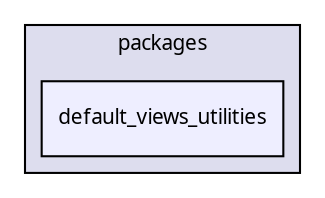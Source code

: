 digraph "packages/gui/packages/context_set/packages/default_views/packages/default_views_utilities/" {
  compound=true
  node [ fontsize="10", fontname="FreeSans.ttf"];
  edge [ labelfontsize="10", labelfontname="FreeSans.ttf"];
  subgraph clusterdir_65abf2816dd3991d34c9c5ef35122e8c {
    graph [ bgcolor="#ddddee", pencolor="black", label="packages" fontname="FreeSans.ttf", fontsize="10", URL="dir_65abf2816dd3991d34c9c5ef35122e8c.html"]
  dir_852aa3782684bbaf8773fbc103f20073 [shape=box, label="default_views_utilities", style="filled", fillcolor="#eeeeff", pencolor="black", URL="dir_852aa3782684bbaf8773fbc103f20073.html"];
  }
}
